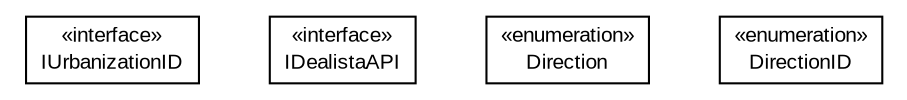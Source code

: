 #!/usr/local/bin/dot
#
# Class diagram 
# Generated by UMLGraph version R5_6-24-gf6e263 (http://www.umlgraph.org/)
#

digraph G {
	edge [fontname="arial",fontsize=10,labelfontname="arial",labelfontsize=10];
	node [fontname="arial",fontsize=10,shape=plaintext];
	nodesep=0.25;
	ranksep=0.5;
	// com.id.droneapi.mock.api.IUrbanizationID
	c452 [label=<<table title="com.id.droneapi.mock.api.IUrbanizationID" border="0" cellborder="1" cellspacing="0" cellpadding="2" port="p" href="./IUrbanizationID.html">
		<tr><td><table border="0" cellspacing="0" cellpadding="1">
<tr><td align="center" balign="center"> &#171;interface&#187; </td></tr>
<tr><td align="center" balign="center"> IUrbanizationID </td></tr>
		</table></td></tr>
		</table>>, URL="./IUrbanizationID.html", fontname="arial", fontcolor="black", fontsize=10.0];
	// com.id.droneapi.mock.api.IDealistaAPI
	c453 [label=<<table title="com.id.droneapi.mock.api.IDealistaAPI" border="0" cellborder="1" cellspacing="0" cellpadding="2" port="p" href="./IDealistaAPI.html">
		<tr><td><table border="0" cellspacing="0" cellpadding="1">
<tr><td align="center" balign="center"> &#171;interface&#187; </td></tr>
<tr><td align="center" balign="center"> IDealistaAPI </td></tr>
		</table></td></tr>
		</table>>, URL="./IDealistaAPI.html", fontname="arial", fontcolor="black", fontsize=10.0];
	// com.id.droneapi.mock.api.IDealistaAPI.Direction
	c454 [label=<<table title="com.id.droneapi.mock.api.IDealistaAPI.Direction" border="0" cellborder="1" cellspacing="0" cellpadding="2" port="p" href="./IDealistaAPI.Direction.html">
		<tr><td><table border="0" cellspacing="0" cellpadding="1">
<tr><td align="center" balign="center"> &#171;enumeration&#187; </td></tr>
<tr><td align="center" balign="center"> Direction </td></tr>
		</table></td></tr>
		</table>>, URL="./IDealistaAPI.Direction.html", fontname="arial", fontcolor="black", fontsize=10.0];
	// com.id.droneapi.mock.api.DirectionID
	c455 [label=<<table title="com.id.droneapi.mock.api.DirectionID" border="0" cellborder="1" cellspacing="0" cellpadding="2" port="p" href="./DirectionID.html">
		<tr><td><table border="0" cellspacing="0" cellpadding="1">
<tr><td align="center" balign="center"> &#171;enumeration&#187; </td></tr>
<tr><td align="center" balign="center"> DirectionID </td></tr>
		</table></td></tr>
		</table>>, URL="./DirectionID.html", fontname="arial", fontcolor="black", fontsize=10.0];
}

